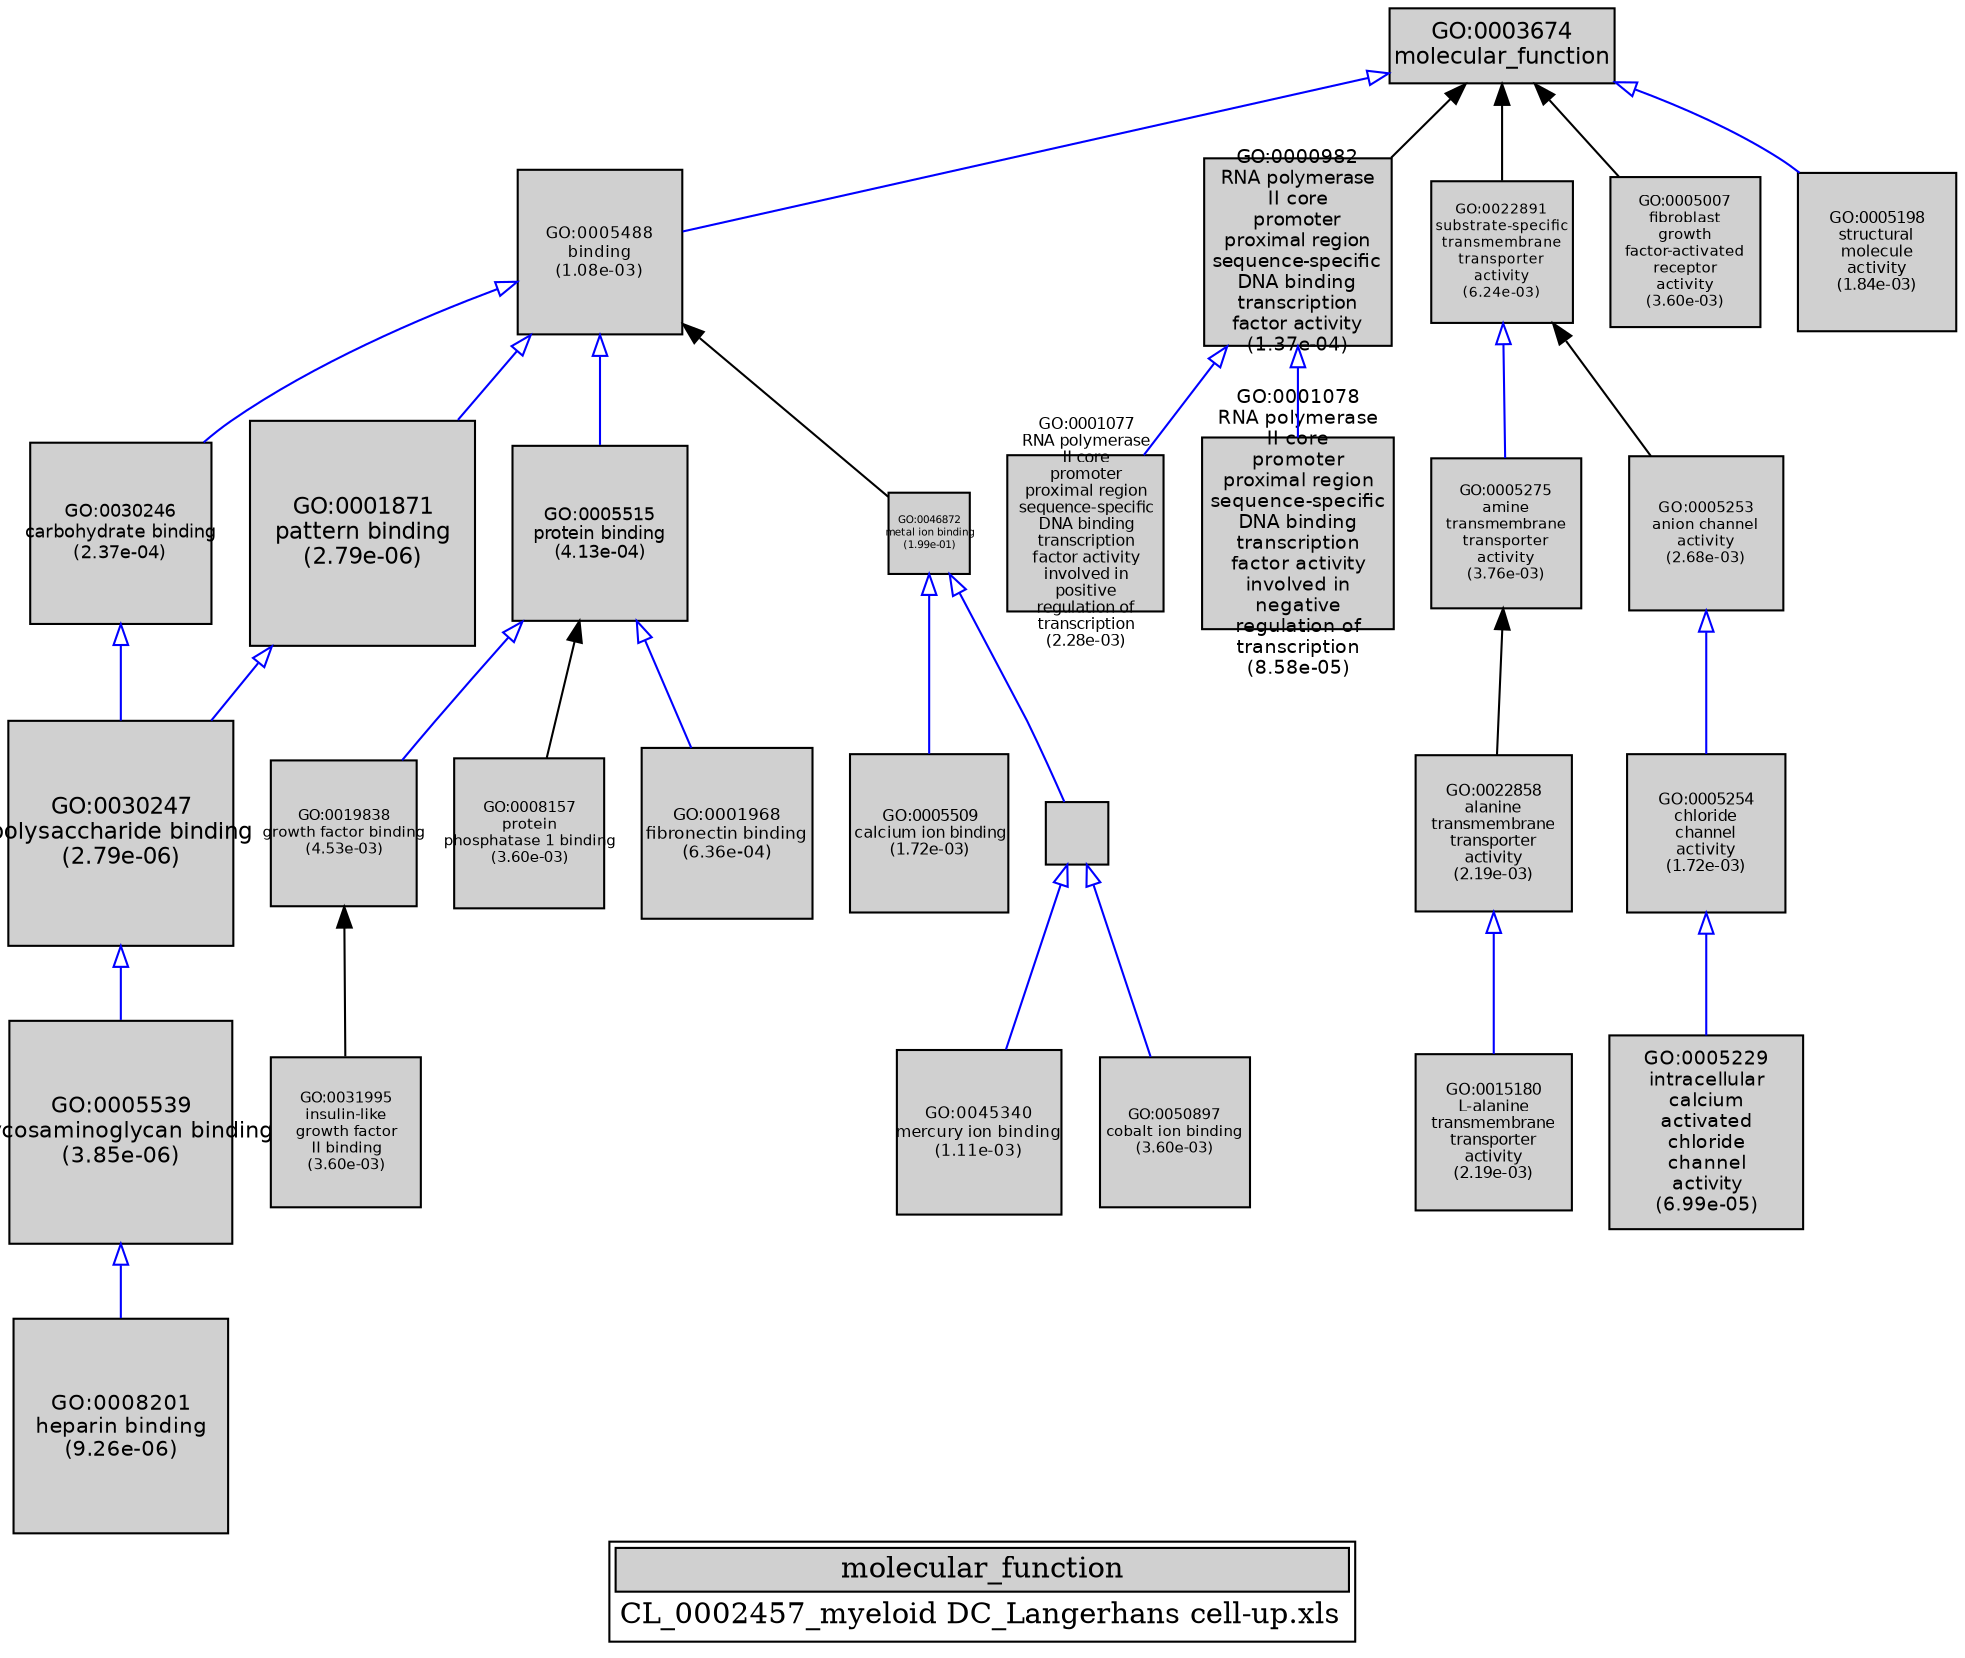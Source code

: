 digraph "molecular_function" {
graph [ bgcolor = "#FFFFFF", label = <<TABLE COLOR="black" BGCOLOR="white"><TR><TD COLSPAN="2" BGCOLOR="#D0D0D0"><FONT COLOR="black">molecular_function</FONT></TD></TR><TR><TD BORDER="0">CL_0002457_myeloid DC_Langerhans cell-up.xls</TD></TR></TABLE>> ];
node [ fontname = "Helvetica" ];

subgraph "nodes" {

node [ style = "filled", fixedsize = "true", width = 1, shape = "box", fontsize = 9, fillcolor = "#D0D0D0", fontcolor = "black", color = "black" ];

"GO:0005509" [ URL = "#GO:0005509", label = <<TABLE BORDER="0"><TR><TD>GO:0005509<BR/>calcium ion binding<BR/>(1.72e-03)</TD></TR></TABLE>>, width = 1.06054751264, shape = "box", fontsize = 7.63594209102, height = 1.06054751264 ];
"GO:0003674" [ URL = "#GO:0003674", label = <<TABLE BORDER="0"><TR><TD>GO:0003674<BR/>molecular_function</TD></TR></TABLE>>, width = 1.5, shape = "box", fontsize = 10.8 ];
"GO:0030246" [ URL = "#GO:0030246", label = <<TABLE BORDER="0"><TR><TD>GO:0030246<BR/>carbohydrate binding<BR/>(2.37e-04)</TD></TR></TABLE>>, width = 1.21341363485, shape = "box", fontsize = 8.73657817091, height = 1.21341363485 ];
"GO:0015180" [ URL = "#GO:0015180", label = <<TABLE BORDER="0"><TR><TD>GO:0015180<BR/>L-alanine<BR/>transmembrane<BR/>transporter<BR/>activity<BR/>(2.19e-03)</TD></TR></TABLE>>, width = 1.04062383457, shape = "box", fontsize = 7.49249160888, height = 1.04062383457 ];
"GO:0005275" [ URL = "#GO:0005275", label = <<TABLE BORDER="0"><TR><TD>GO:0005275<BR/>amine<BR/>transmembrane<BR/>transporter<BR/>activity<BR/>(3.76e-03)</TD></TR></TABLE>>, width = 0.993949186432, shape = "box", fontsize = 7.15643414231, height = 0.993949186432 ];
"GO:0005515" [ URL = "#GO:0005515", label = <<TABLE BORDER="0"><TR><TD>GO:0005515<BR/>protein binding<BR/>(4.13e-04)</TD></TR></TABLE>>, width = 1.17244077644, shape = "box", fontsize = 8.44157359038, height = 1.17244077644 ];
"GO:0001871" [ URL = "#GO:0001871", label = <<TABLE BORDER="0"><TR><TD>GO:0001871<BR/>pattern binding<BR/>(2.79e-06)</TD></TR></TABLE>>, width = 1.5, shape = "box", fontsize = 10.8, height = 1.5 ];
"GO:0005488" [ URL = "#GO:0005488", label = <<TABLE BORDER="0"><TR><TD>GO:0005488<BR/>binding<BR/>(1.08e-03)</TD></TR></TABLE>>, width = 1.09859207076, shape = "box", fontsize = 7.90986290947, height = 1.09859207076 ];
"GO:0001077" [ URL = "#GO:0001077", label = <<TABLE BORDER="0"><TR><TD>GO:0001077<BR/>RNA polymerase<BR/>II core<BR/>promoter<BR/>proximal region<BR/>sequence-specific<BR/>DNA binding<BR/>transcription<BR/>factor activity<BR/>involved in<BR/>positive<BR/>regulation of<BR/>transcription<BR/>(2.28e-03)</TD></TR></TABLE>>, width = 1.03702938166, shape = "box", fontsize = 7.46661154796, height = 1.03702938166 ];
"GO:0019838" [ URL = "#GO:0019838", label = <<TABLE BORDER="0"><TR><TD>GO:0019838<BR/>growth factor binding<BR/>(4.53e-03)</TD></TR></TABLE>>, width = 0.977341237549, shape = "box", fontsize = 7.03685691035, height = 0.977341237549 ];
"GO:0005254" [ URL = "#GO:0005254", label = <<TABLE BORDER="0"><TR><TD>GO:0005254<BR/>chloride<BR/>channel<BR/>activity<BR/>(1.72e-03)</TD></TR></TABLE>>, width = 1.06066853423, shape = "box", fontsize = 7.63681344645, height = 1.06066853423 ];
"GO:0005253" [ URL = "#GO:0005253", label = <<TABLE BORDER="0"><TR><TD>GO:0005253<BR/>anion channel<BR/>activity<BR/>(2.68e-03)</TD></TR></TABLE>>, width = 1.02320556444, shape = "box", fontsize = 7.367080064, height = 1.02320556444 ];
"GO:0030247" [ URL = "#GO:0030247", label = <<TABLE BORDER="0"><TR><TD>GO:0030247<BR/>polysaccharide binding<BR/>(2.79e-06)</TD></TR></TABLE>>, width = 1.5, shape = "box", fontsize = 10.8, height = 1.5 ];
"GO:0008201" [ URL = "#GO:0008201", label = <<TABLE BORDER="0"><TR><TD>GO:0008201<BR/>heparin binding<BR/>(9.26e-06)</TD></TR></TABLE>>, width = 1.42828234699, shape = "box", fontsize = 10.2836328983, height = 1.42828234699 ];
"GO:0031995" [ URL = "#GO:0031995", label = <<TABLE BORDER="0"><TR><TD>GO:0031995<BR/>insulin-like<BR/>growth factor<BR/>II binding<BR/>(3.60e-03)</TD></TR></TABLE>>, width = 0.997837952553, shape = "box", fontsize = 7.18443325838, height = 0.997837952553 ];
"GO:0000982" [ URL = "#GO:0000982", label = <<TABLE BORDER="0"><TR><TD>GO:0000982<BR/>RNA polymerase<BR/>II core<BR/>promoter<BR/>proximal region<BR/>sequence-specific<BR/>DNA binding<BR/>transcription<BR/>factor activity<BR/>(1.37e-04)</TD></TR></TABLE>>, width = 1.25223414273, shape = "box", fontsize = 9.01608582765, height = 1.25223414273 ];
"GO:0046914" [ URL = "#GO:0046914", label = "", width = 0.410588751956, shape = "box", height = 0.410588751956 ];
"GO:0022891" [ URL = "#GO:0022891", label = <<TABLE BORDER="0"><TR><TD>GO:0022891<BR/>substrate-specific<BR/>transmembrane<BR/>transporter<BR/>activity<BR/>(6.24e-03)</TD></TR></TABLE>>, width = 0.948193180862, shape = "box", fontsize = 6.82699090221, height = 0.948193180862 ];
"GO:0005007" [ URL = "#GO:0005007", label = <<TABLE BORDER="0"><TR><TD>GO:0005007<BR/>fibroblast<BR/>growth<BR/>factor-activated<BR/>receptor<BR/>activity<BR/>(3.60e-03)</TD></TR></TABLE>>, width = 0.997837952553, shape = "box", fontsize = 7.18443325838, height = 0.997837952553 ];
"GO:0045340" [ URL = "#GO:0045340", label = <<TABLE BORDER="0"><TR><TD>GO:0045340<BR/>mercury ion binding<BR/>(1.11e-03)</TD></TR></TABLE>>, width = 1.09637826186, shape = "box", fontsize = 7.89392348538, height = 1.09637826186 ];
"GO:0005539" [ URL = "#GO:0005539", label = <<TABLE BORDER="0"><TR><TD>GO:0005539<BR/>glycosaminoglycan binding<BR/>(3.85e-06)</TD></TR></TABLE>>, width = 1.48115313282, shape = "box", fontsize = 10.6643025563, height = 1.48115313282 ];
"GO:0046872" [ URL = "#GO:0046872", label = <<TABLE BORDER="0"><TR><TD>GO:0046872<BR/>metal ion binding<BR/>(1.99e-01)</TD></TR></TABLE>>, width = 0.5408789769, shape = "box", fontsize = 5.0, height = 0.5408789769 ];
"GO:0008157" [ URL = "#GO:0008157", label = <<TABLE BORDER="0"><TR><TD>GO:0008157<BR/>protein<BR/>phosphatase 1 binding<BR/>(3.60e-03)</TD></TR></TABLE>>, width = 0.997837952553, shape = "box", fontsize = 7.18443325838, height = 0.997837952553 ];
"GO:0050897" [ URL = "#GO:0050897", label = <<TABLE BORDER="0"><TR><TD>GO:0050897<BR/>cobalt ion binding<BR/>(3.60e-03)</TD></TR></TABLE>>, width = 0.997837952553, shape = "box", fontsize = 7.18443325838, height = 0.997837952553 ];
"GO:0001968" [ URL = "#GO:0001968", label = <<TABLE BORDER="0"><TR><TD>GO:0001968<BR/>fibronectin binding<BR/>(6.36e-04)</TD></TR></TABLE>>, width = 1.13982030691, shape = "box", fontsize = 8.20670620978, height = 1.13982030691 ];
"GO:0001078" [ URL = "#GO:0001078", label = <<TABLE BORDER="0"><TR><TD>GO:0001078<BR/>RNA polymerase<BR/>II core<BR/>promoter<BR/>proximal region<BR/>sequence-specific<BR/>DNA binding<BR/>transcription<BR/>factor activity<BR/>involved in<BR/>negative<BR/>regulation of<BR/>transcription<BR/>(8.58e-05)</TD></TR></TABLE>>, width = 1.28449260575, shape = "box", fontsize = 9.24834676142, height = 1.28449260575 ];
"GO:0005229" [ URL = "#GO:0005229", label = <<TABLE BORDER="0"><TR><TD>GO:0005229<BR/>intracellular<BR/>calcium<BR/>activated<BR/>chloride<BR/>channel<BR/>activity<BR/>(6.99e-05)</TD></TR></TABLE>>, width = 1.29845702959, shape = "box", fontsize = 9.34889061303, height = 1.29845702959 ];
"GO:0022858" [ URL = "#GO:0022858", label = <<TABLE BORDER="0"><TR><TD>GO:0022858<BR/>alanine<BR/>transmembrane<BR/>transporter<BR/>activity<BR/>(2.19e-03)</TD></TR></TABLE>>, width = 1.04062383457, shape = "box", fontsize = 7.49249160888, height = 1.04062383457 ];
"GO:0005198" [ URL = "#GO:0005198", label = <<TABLE BORDER="0"><TR><TD>GO:0005198<BR/>structural<BR/>molecule<BR/>activity<BR/>(1.84e-03)</TD></TR></TABLE>>, width = 1.05505878701, shape = "box", fontsize = 7.5964232665, height = 1.05505878701 ];
}
subgraph "edges" {


edge [ dir = "back", weight = 1 ];
subgraph "regulates" {


edge [ color = "cyan", arrowtail = "none" ];
subgraph "positive" {


edge [ color = "green", arrowtail = "vee" ];
}
subgraph "negative" {


edge [ color = "red", arrowtail = "tee" ];
}
}
subgraph "part_of" {


edge [ color = "purple", arrowtail = "diamond", weight = 2.5 ];
}
subgraph "is_a" {


edge [ color = "blue", arrowtail = "empty", weight = 5.0 ];
"GO:0046914" -> "GO:0050897";
"GO:0005488" -> "GO:0005515";
"GO:0005515" -> "GO:0019838";
"GO:0046914" -> "GO:0045340";
"GO:0022891" -> "GO:0005275";
"GO:0005254" -> "GO:0005229";
"GO:0005539" -> "GO:0008201";
"GO:0030247" -> "GO:0005539";
"GO:0005488" -> "GO:0030246";
"GO:0000982" -> "GO:0001077";
"GO:0003674" -> "GO:0005488";
"GO:0046872" -> "GO:0005509";
"GO:0030246" -> "GO:0030247";
"GO:0001871" -> "GO:0030247";
"GO:0005488" -> "GO:0001871";
"GO:0000982" -> "GO:0001078";
"GO:0022858" -> "GO:0015180";
"GO:0005253" -> "GO:0005254";
"GO:0046872" -> "GO:0046914";
"GO:0003674" -> "GO:0005198";
"GO:0005515" -> "GO:0001968";
}
"GO:0005275" -> "GO:0022858";
"GO:0003674" -> "GO:0022891";
"GO:0005515" -> "GO:0008157";
"GO:0019838" -> "GO:0031995";
"GO:0005488" -> "GO:0046872";
"GO:0003674" -> "GO:0000982";
"GO:0022891" -> "GO:0005253";
"GO:0003674" -> "GO:0005007";
}
}
